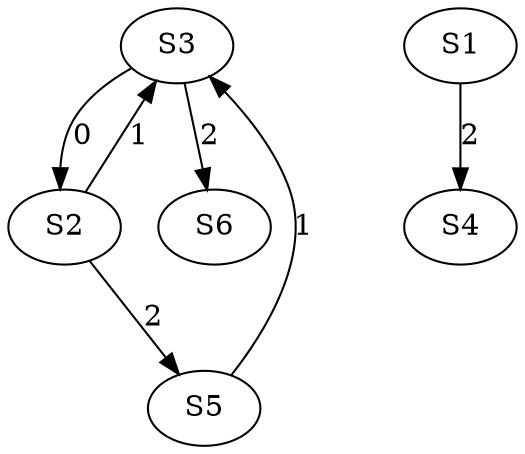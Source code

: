 strict digraph {
	S3 -> S2 [ label = 0 ];
	S2 -> S3 [ label = 1 ];
	S1 -> S4 [ label = 2 ];
	S2 -> S5 [ label = 2 ];
	S3 -> S6 [ label = 2 ];
	S5 -> S3 [ label = 1 ];
}